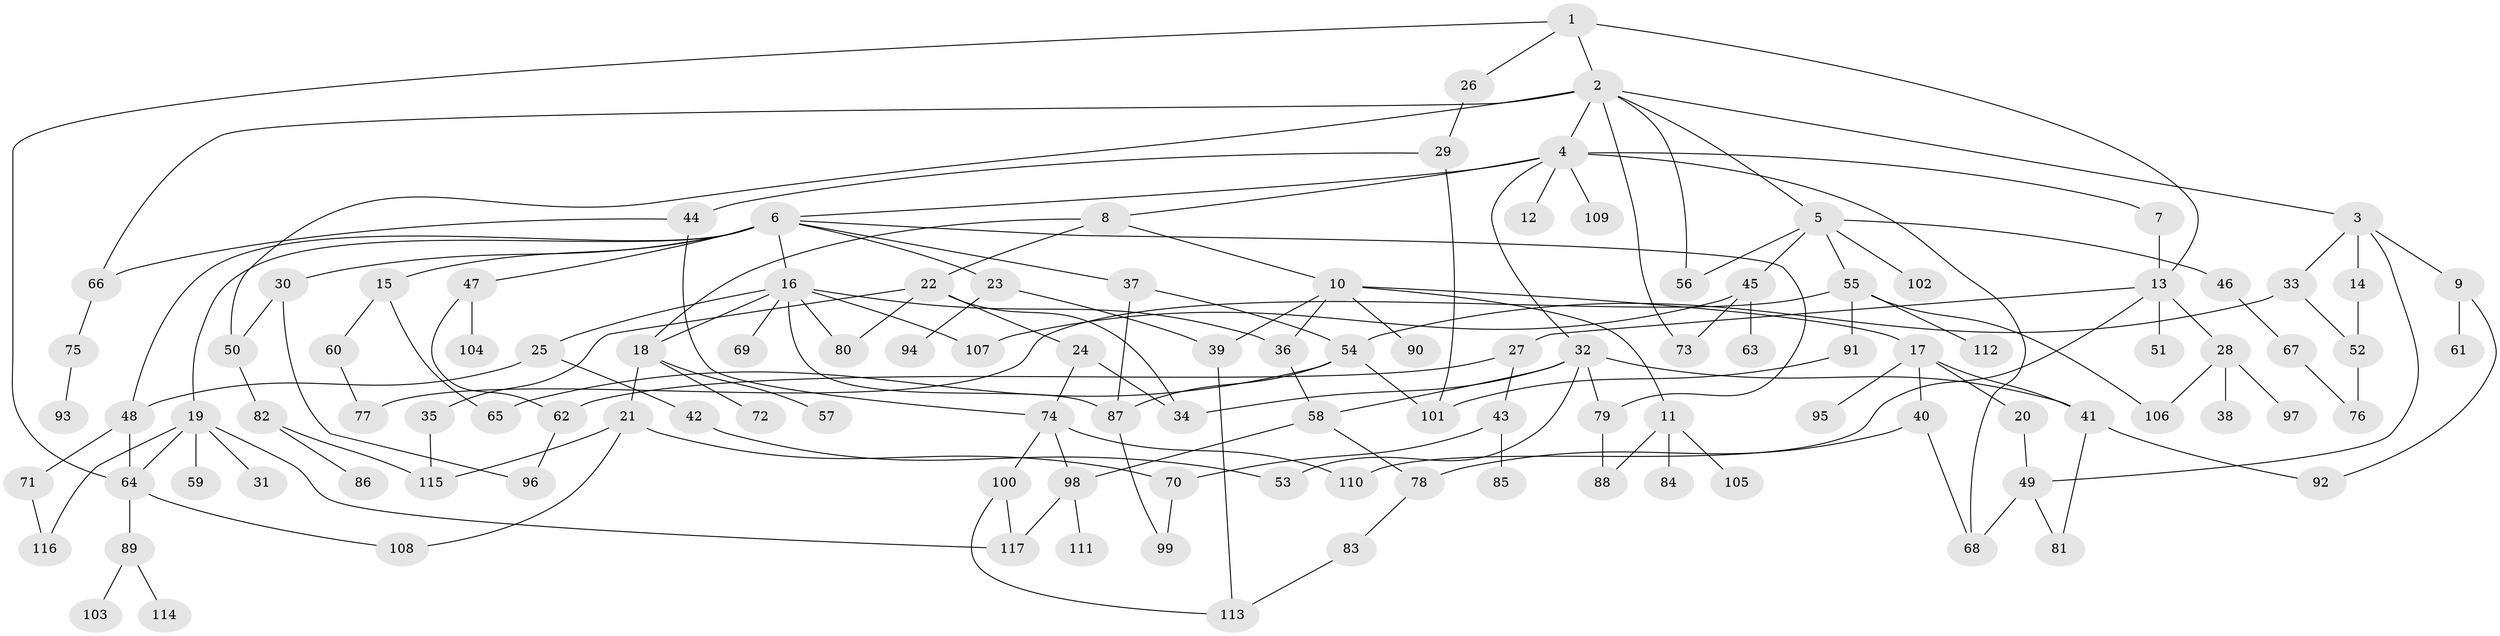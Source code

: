 // Generated by graph-tools (version 1.1) at 2025/01/03/09/25 03:01:00]
// undirected, 117 vertices, 167 edges
graph export_dot {
graph [start="1"]
  node [color=gray90,style=filled];
  1;
  2;
  3;
  4;
  5;
  6;
  7;
  8;
  9;
  10;
  11;
  12;
  13;
  14;
  15;
  16;
  17;
  18;
  19;
  20;
  21;
  22;
  23;
  24;
  25;
  26;
  27;
  28;
  29;
  30;
  31;
  32;
  33;
  34;
  35;
  36;
  37;
  38;
  39;
  40;
  41;
  42;
  43;
  44;
  45;
  46;
  47;
  48;
  49;
  50;
  51;
  52;
  53;
  54;
  55;
  56;
  57;
  58;
  59;
  60;
  61;
  62;
  63;
  64;
  65;
  66;
  67;
  68;
  69;
  70;
  71;
  72;
  73;
  74;
  75;
  76;
  77;
  78;
  79;
  80;
  81;
  82;
  83;
  84;
  85;
  86;
  87;
  88;
  89;
  90;
  91;
  92;
  93;
  94;
  95;
  96;
  97;
  98;
  99;
  100;
  101;
  102;
  103;
  104;
  105;
  106;
  107;
  108;
  109;
  110;
  111;
  112;
  113;
  114;
  115;
  116;
  117;
  1 -- 2;
  1 -- 26;
  1 -- 64;
  1 -- 13;
  2 -- 3;
  2 -- 4;
  2 -- 5;
  2 -- 50;
  2 -- 56;
  2 -- 66;
  2 -- 73;
  3 -- 9;
  3 -- 14;
  3 -- 33;
  3 -- 49;
  4 -- 6;
  4 -- 7;
  4 -- 8;
  4 -- 12;
  4 -- 32;
  4 -- 109;
  4 -- 68;
  5 -- 45;
  5 -- 46;
  5 -- 55;
  5 -- 102;
  5 -- 56;
  6 -- 15;
  6 -- 16;
  6 -- 19;
  6 -- 23;
  6 -- 30;
  6 -- 37;
  6 -- 47;
  6 -- 79;
  6 -- 48;
  7 -- 13;
  8 -- 10;
  8 -- 22;
  8 -- 18;
  9 -- 61;
  9 -- 92;
  10 -- 11;
  10 -- 17;
  10 -- 90;
  10 -- 39;
  10 -- 36;
  11 -- 84;
  11 -- 88;
  11 -- 105;
  13 -- 27;
  13 -- 28;
  13 -- 51;
  13 -- 110;
  14 -- 52;
  15 -- 60;
  15 -- 65;
  16 -- 18;
  16 -- 25;
  16 -- 36;
  16 -- 69;
  16 -- 107;
  16 -- 80;
  16 -- 87;
  17 -- 20;
  17 -- 40;
  17 -- 95;
  17 -- 41;
  18 -- 21;
  18 -- 57;
  18 -- 72;
  19 -- 31;
  19 -- 59;
  19 -- 116;
  19 -- 117;
  19 -- 64;
  20 -- 49;
  21 -- 108;
  21 -- 115;
  21 -- 70;
  22 -- 24;
  22 -- 35;
  22 -- 80;
  22 -- 34;
  23 -- 39;
  23 -- 94;
  24 -- 34;
  24 -- 74;
  25 -- 42;
  25 -- 48;
  26 -- 29;
  27 -- 43;
  27 -- 62;
  28 -- 38;
  28 -- 97;
  28 -- 106;
  29 -- 44;
  29 -- 101;
  30 -- 96;
  30 -- 50;
  32 -- 41;
  32 -- 53;
  32 -- 58;
  32 -- 34;
  32 -- 79;
  33 -- 52;
  33 -- 54;
  35 -- 115;
  36 -- 58;
  37 -- 54;
  37 -- 87;
  39 -- 113;
  40 -- 68;
  40 -- 78;
  41 -- 81;
  41 -- 92;
  42 -- 53;
  43 -- 70;
  43 -- 85;
  44 -- 66;
  44 -- 74;
  45 -- 63;
  45 -- 73;
  45 -- 107;
  46 -- 67;
  47 -- 104;
  47 -- 62;
  48 -- 71;
  48 -- 64;
  49 -- 68;
  49 -- 81;
  50 -- 82;
  52 -- 76;
  54 -- 65;
  54 -- 87;
  54 -- 101;
  55 -- 77;
  55 -- 91;
  55 -- 112;
  55 -- 106;
  58 -- 98;
  58 -- 78;
  60 -- 77;
  62 -- 96;
  64 -- 89;
  64 -- 108;
  66 -- 75;
  67 -- 76;
  70 -- 99;
  71 -- 116;
  74 -- 100;
  74 -- 110;
  74 -- 98;
  75 -- 93;
  78 -- 83;
  79 -- 88;
  82 -- 86;
  82 -- 115;
  83 -- 113;
  87 -- 99;
  89 -- 103;
  89 -- 114;
  91 -- 101;
  98 -- 111;
  98 -- 117;
  100 -- 113;
  100 -- 117;
}
